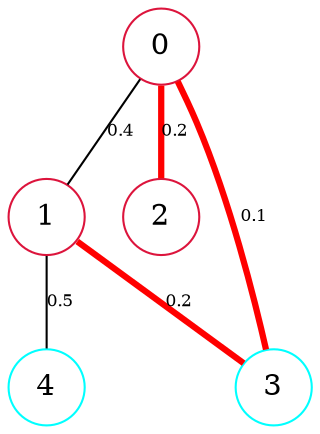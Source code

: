 graph "exemplo01.txt" {
	edge [fontsize=8]
	node [color=crimson shape=circle width=0.05]
	0 [label=0]
	node [color=crimson shape=circle width=0.05]
	1 [label=1]
	node [color=crimson shape=circle width=0.05]
	2 [label=2]
	node [color=aqua shape=circle width=0.05]
	3 [label=3]
	node [color=aqua shape=circle width=0.05]
	4 [label=4]
	0 -- 1 [label=0.4 weight=600]
	0 -- 2 [label=0.2 color=red penwidth=3 weight=800]
	0 -- 3 [label=0.1 color=red penwidth=3 weight=900]
	1 -- 3 [label=0.2 color=red penwidth=3 weight=800]
	1 -- 4 [label=0.5 weight=500]
}
